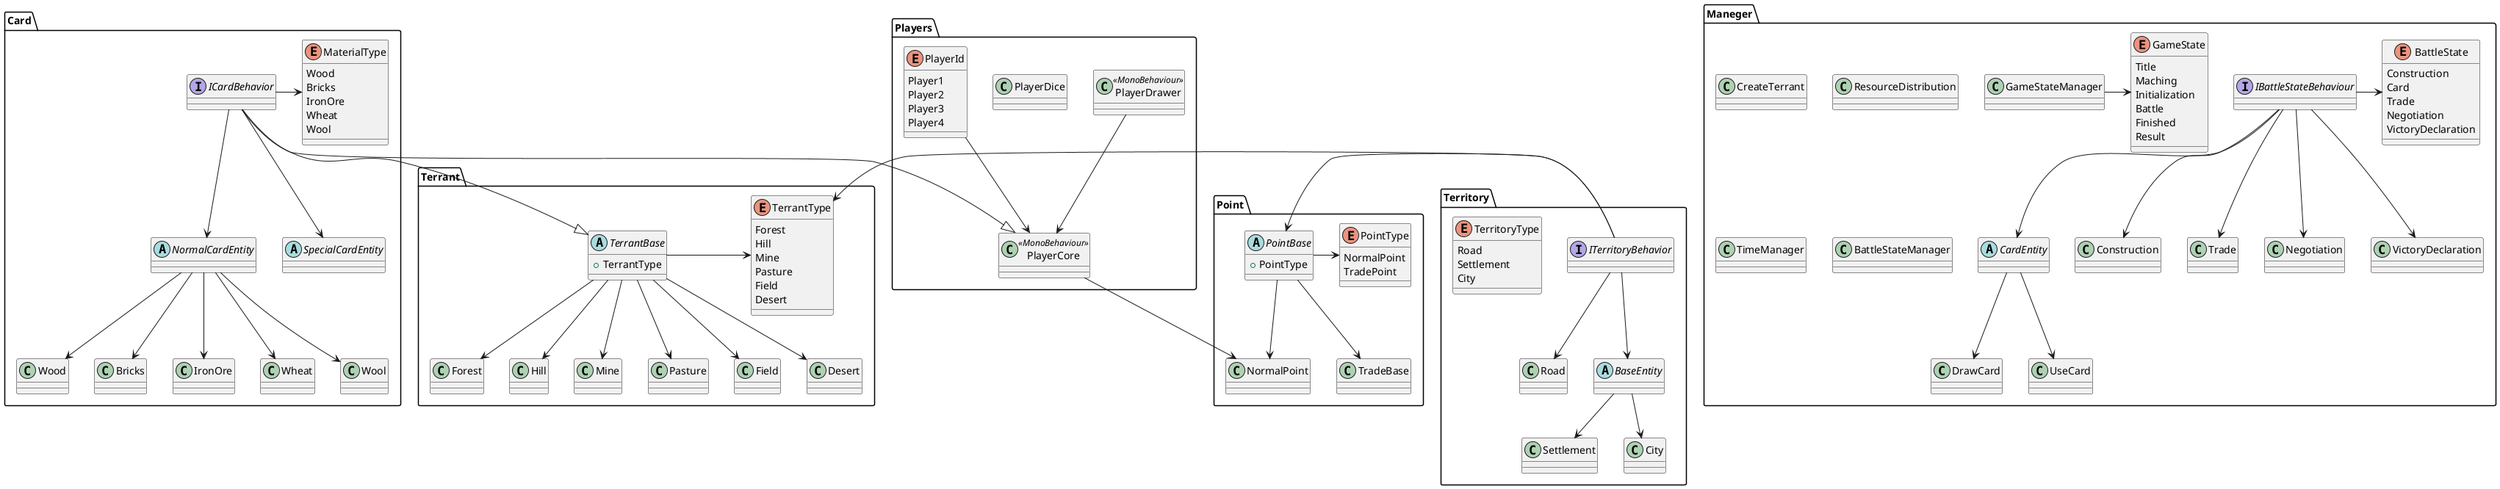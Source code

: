 @startuml CatanClass

namespace Terrant{
    enum TerrantType {
        Forest
        Hill
        Mine
        Pasture
        Field
        Desert
    }
    abstract class TerrantBase{
        + TerrantType
    }

    TerrantBase --> Forest
    TerrantBase --> Hill
    TerrantBase --> Mine
    TerrantBase --> Pasture
    TerrantBase --> Field
    TerrantBase --> Desert

    TerrantBase --r> TerrantType

}

Card.ICardBehavior --|> Terrant.TerrantBase
Players.PlayerCore --> Point.NormalPoint

namespace Point{

    enum PointType {
        NormalPoint
        TradePoint
    }
    abstract class PointBase{
        + PointType
    }

    PointBase --r> PointType

    PointBase --> NormalPoint
    PointBase --> TradeBase
}

namespace Territory{

    enum TerritoryType {
        Road
        Settlement
        City
    }

    interface ITerritoryBehavior
    class Road
    ITerritoryBehavior --> Road
    abstract BaseEntity
    ITerritoryBehavior --> BaseEntity

    class Settlement
    class City
    BaseEntity --> Settlement
    BaseEntity --> City

    ITerritoryBehavior --r> TerrantType
}

Territory.ITerritoryBehavior --r> Point.PointBase

namespace Card{

    interface ICardBehavior


    enum MaterialType {
        Wood
        Bricks
        IronOre
        Wheat
        Wool
    }

    abstract NormalCardEntity
    Card.ICardBehavior --> NormalCardEntity
    abstract SpecialCardEntity
    Card.ICardBehavior --> SpecialCardEntity

    class Wood
    class Bricks
    class IronOre
    class Wheat
    class Wool

    Card.NormalCardEntity --> Wood
    Card.NormalCardEntity --> Bricks
    Card.NormalCardEntity --> IronOre
    Card.NormalCardEntity --> Wheat
    Card.NormalCardEntity --> Wool

    ICardBehavior --r> MaterialType
}



namespace Maneger{
    class CreateTerrant
    class ResourceDistribution
    class TimeManager
    class GameStateManager
    class BattleStateManager


    enum GameState{
        Title
        Maching
        Initialization
        Battle
        Finished
        Result
    }

    enum BattleState{
        Construction
        Card
        Trade
        Negotiation
        VictoryDeclaration
    }

    interface IBattleStateBehaviour

    abstract CardEntity

    IBattleStateBehaviour --> CardEntity
    IBattleStateBehaviour --> Construction
    IBattleStateBehaviour --> Trade
    IBattleStateBehaviour --> Negotiation
    IBattleStateBehaviour --> VictoryDeclaration
    CardEntity --> DrawCard
    CardEntity --> UseCard

    Class Construction
    Class DrawCard
    Class UseCard
    Class Trade
    Class Negotiation
    Class VictoryDeclaration

    IBattleStateBehaviour --r> BattleState

    GameStateManager --r> GameState
}

namespace Players{
    class PlayerCore<<MonoBehaviour>>
    class PlayerDrawer<<MonoBehaviour>>
    class PlayerDice

    enum PlayerId{
        Player1
        Player2
        Player3
        Player4
    }

    PlayerId --> PlayerCore
    PlayerDrawer --> PlayerCore
}

Card.ICardBehavior --|> Players.PlayerCore

@enduml
